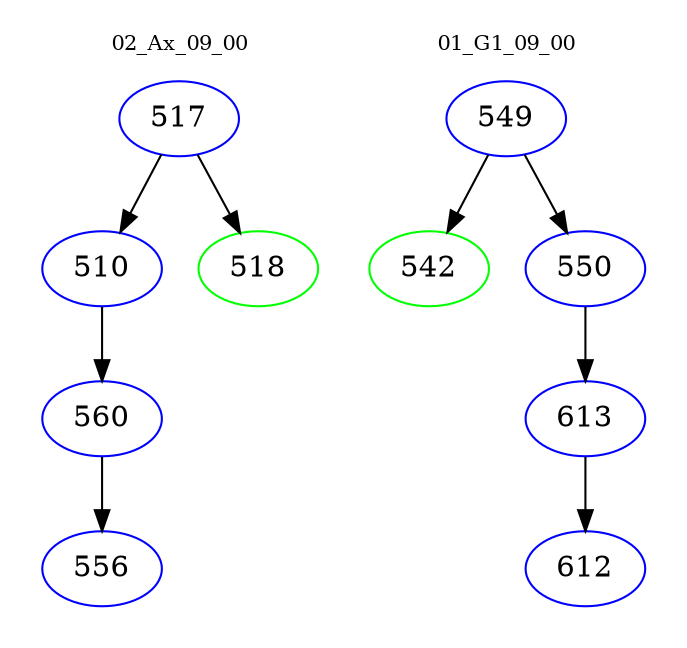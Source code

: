 digraph{
subgraph cluster_0 {
color = white
label = "02_Ax_09_00";
fontsize=10;
T0_517 [label="517", color="blue"]
T0_517 -> T0_510 [color="black"]
T0_510 [label="510", color="blue"]
T0_510 -> T0_560 [color="black"]
T0_560 [label="560", color="blue"]
T0_560 -> T0_556 [color="black"]
T0_556 [label="556", color="blue"]
T0_517 -> T0_518 [color="black"]
T0_518 [label="518", color="green"]
}
subgraph cluster_1 {
color = white
label = "01_G1_09_00";
fontsize=10;
T1_549 [label="549", color="blue"]
T1_549 -> T1_542 [color="black"]
T1_542 [label="542", color="green"]
T1_549 -> T1_550 [color="black"]
T1_550 [label="550", color="blue"]
T1_550 -> T1_613 [color="black"]
T1_613 [label="613", color="blue"]
T1_613 -> T1_612 [color="black"]
T1_612 [label="612", color="blue"]
}
}
